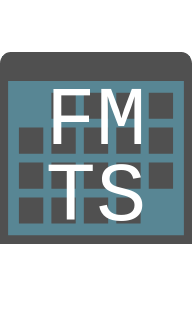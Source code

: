 <mxfile version="12.8.5" type="device"><diagram id="Arc58FqmkdDSNHNe-T55" name="Page-1"><mxGraphModel dx="946" dy="564" grid="1" gridSize="10" guides="1" tooltips="1" connect="1" arrows="1" fold="1" page="1" pageScale="1" pageWidth="850" pageHeight="1100" math="0" shadow="0"><root><mxCell id="0"/><mxCell id="1" parent="0"/><mxCell id="RUcaEbeCvCKCcbfJzvqe-4" value="" style="group" vertex="1" connectable="0" parent="1"><mxGeometry x="310" y="50" width="96" height="96" as="geometry"/></mxCell><mxCell id="RUcaEbeCvCKCcbfJzvqe-3" value="" style="rounded=0;whiteSpace=wrap;html=1;labelBackgroundColor=#ffffff;fontSize=36;noLabel=1;fillColor=#588694;strokeColor=none;" vertex="1" parent="RUcaEbeCvCKCcbfJzvqe-4"><mxGeometry x="1" y="2" width="94" height="94" as="geometry"/></mxCell><mxCell id="RUcaEbeCvCKCcbfJzvqe-1" value="" style="pointerEvents=1;shadow=0;dashed=0;html=1;strokeColor=none;fillColor=#505050;labelPosition=center;verticalLabelPosition=bottom;verticalAlign=top;outlineConnect=0;align=center;shape=mxgraph.office.concepts.calendar;labelBackgroundColor=none;" vertex="1" parent="RUcaEbeCvCKCcbfJzvqe-4"><mxGeometry width="96" height="96" as="geometry"/></mxCell><mxCell id="RUcaEbeCvCKCcbfJzvqe-2" value="&lt;p style=&quot;line-height: 90%; font-size: 42px;&quot;&gt;&lt;font style=&quot;font-size: 42px;&quot;&gt;&lt;span style=&quot;font-size: 42px;&quot;&gt;FM&lt;br style=&quot;font-size: 42px;&quot;&gt;&lt;/span&gt;&lt;/font&gt;&lt;font style=&quot;font-size: 42px;&quot;&gt;&lt;span style=&quot;font-size: 42px;&quot;&gt;TS&lt;/span&gt;&lt;/font&gt;&lt;/p&gt;" style="text;html=1;strokeColor=none;fillColor=none;align=center;verticalAlign=middle;whiteSpace=wrap;rounded=0;fontSize=42;fontColor=#FFFFFF;fontStyle=0;labelBackgroundColor=none;fontFamily=Courier New;" vertex="1" parent="RUcaEbeCvCKCcbfJzvqe-4"><mxGeometry x="3" y="13" width="90" height="82" as="geometry"/></mxCell></root></mxGraphModel></diagram></mxfile>